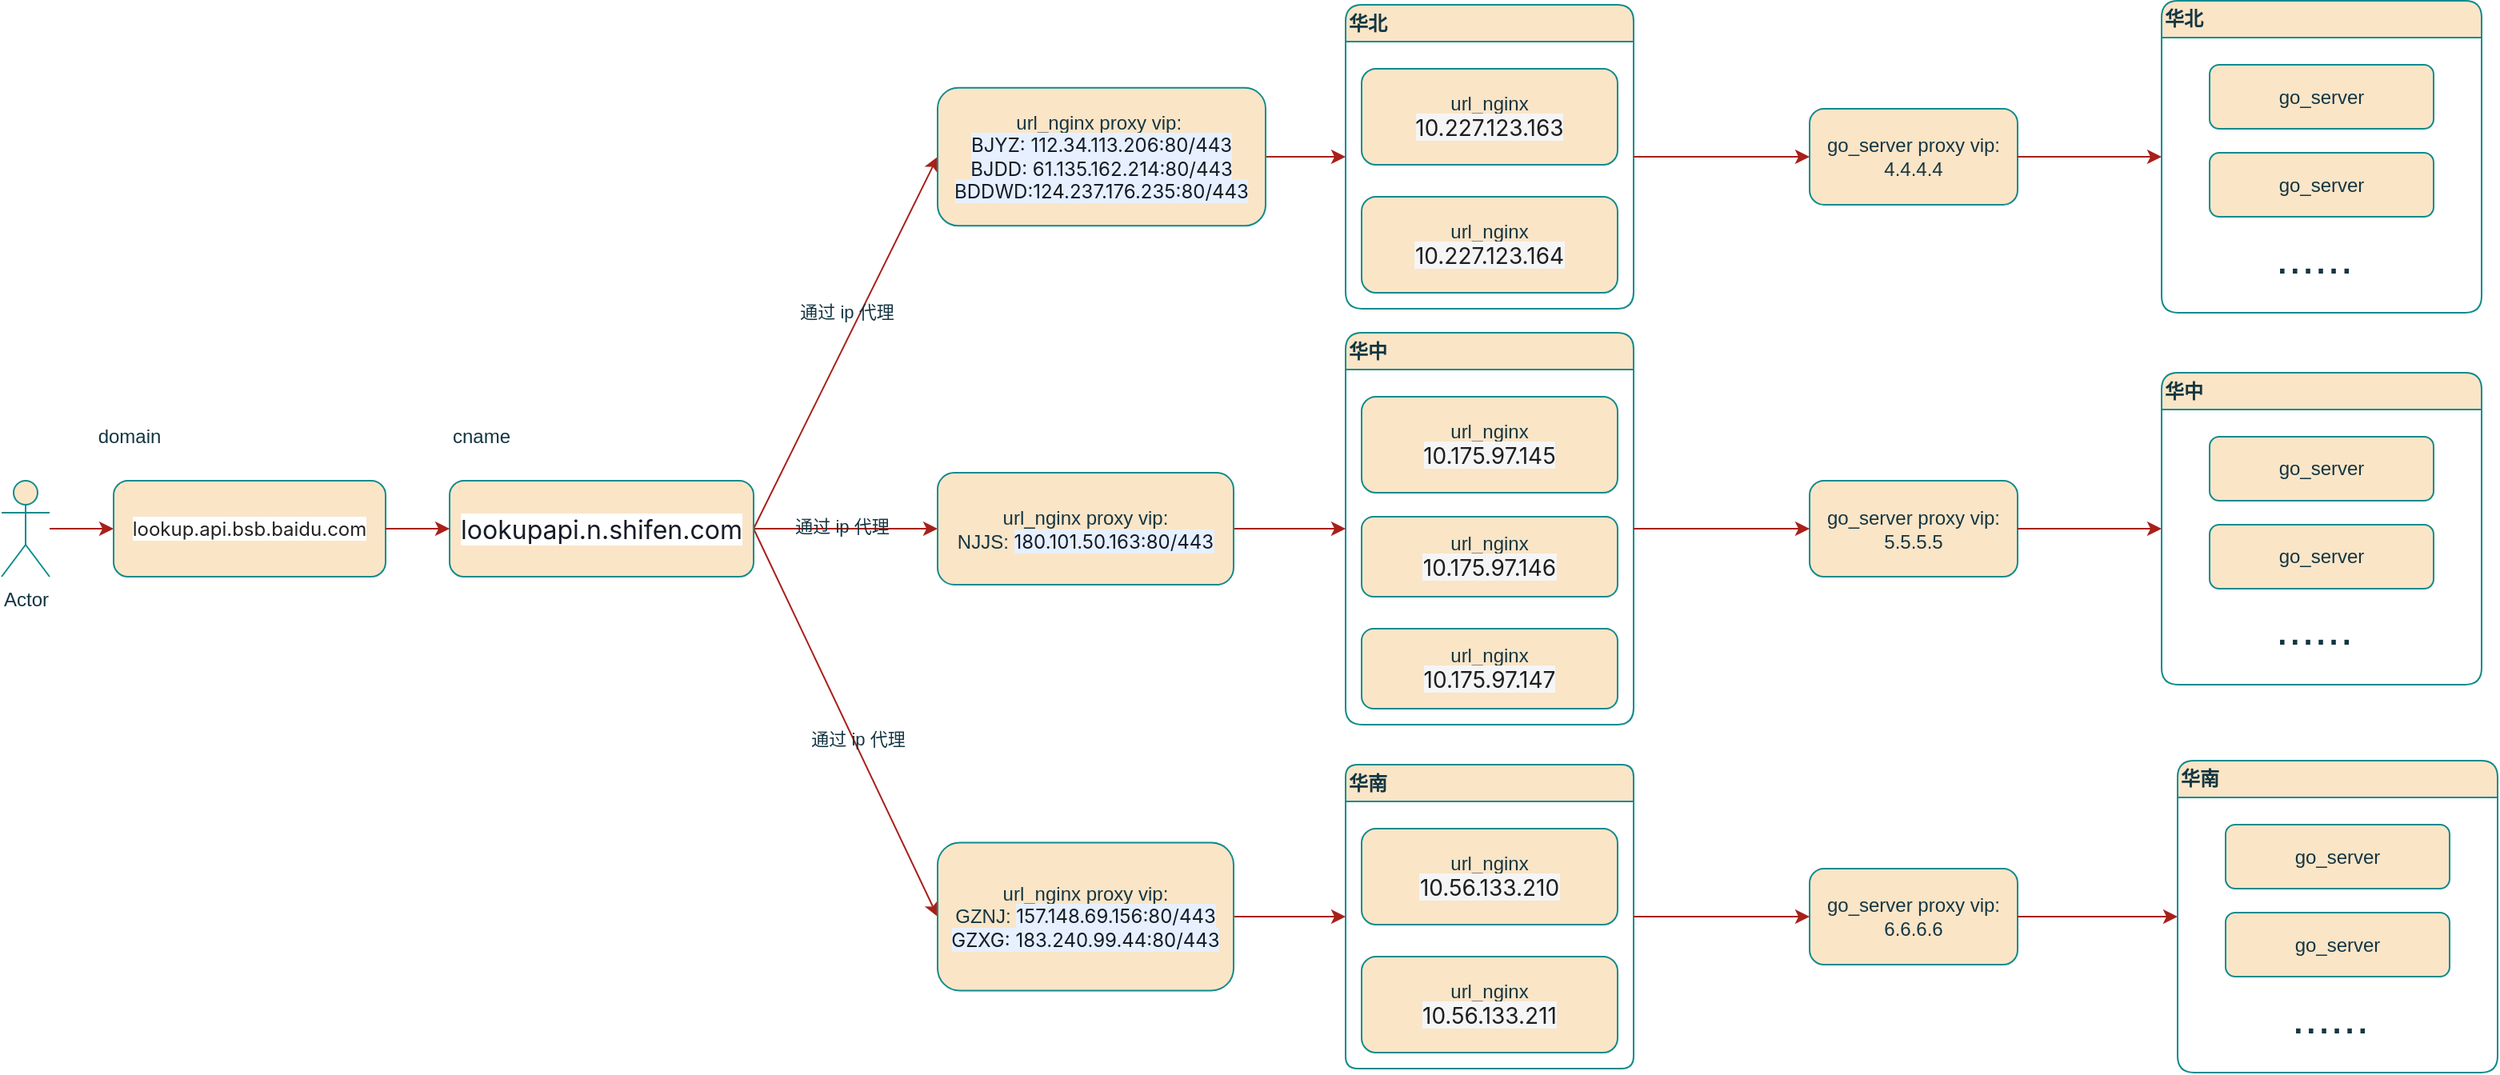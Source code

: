 <mxfile version="24.7.7">
  <diagram name="第 1 页" id="3OlnybCZuQFbsvdLqa09">
    <mxGraphModel dx="1194" dy="755" grid="1" gridSize="10" guides="1" tooltips="1" connect="1" arrows="1" fold="1" page="1" pageScale="1" pageWidth="3300" pageHeight="4681" math="0" shadow="0">
      <root>
        <mxCell id="0" />
        <mxCell id="1" parent="0" />
        <mxCell id="zS4iTFZCfX0krXfUyPuB-29" style="edgeStyle=orthogonalEdgeStyle;rounded=1;orthogonalLoop=1;jettySize=auto;html=1;entryX=0;entryY=0.5;entryDx=0;entryDy=0;labelBackgroundColor=none;strokeColor=#A8201A;fontColor=default;" edge="1" parent="1" source="zS4iTFZCfX0krXfUyPuB-2" target="zS4iTFZCfX0krXfUyPuB-3">
          <mxGeometry relative="1" as="geometry" />
        </mxCell>
        <mxCell id="zS4iTFZCfX0krXfUyPuB-2" value="Actor" style="shape=umlActor;verticalLabelPosition=bottom;verticalAlign=top;html=1;outlineConnect=0;rounded=1;labelBackgroundColor=none;fillColor=#FAE5C7;strokeColor=#0F8B8D;fontColor=#143642;" vertex="1" parent="1">
          <mxGeometry x="60" y="382.5" width="30" height="60" as="geometry" />
        </mxCell>
        <mxCell id="zS4iTFZCfX0krXfUyPuB-3" value="&lt;span style=&quot;color: rgb(33, 33, 33); font-family: Inter, system-ui, -apple-system, &amp;quot;system-ui&amp;quot;, &amp;quot;Segoe UI&amp;quot;, Roboto, Oxygen, Ubuntu, Cantarell, &amp;quot;Fira Sans&amp;quot;, &amp;quot;Droid Sans&amp;quot;, Helvetica, Arial, sans-serif; text-align: left; white-space-collapse: preserve; background-color: rgb(255, 255, 255);&quot;&gt;lookup.api.bsb.baidu.com&lt;/span&gt;" style="rounded=1;whiteSpace=wrap;html=1;labelBackgroundColor=none;fillColor=#FAE5C7;strokeColor=#0F8B8D;fontColor=#143642;" vertex="1" parent="1">
          <mxGeometry x="130" y="382.5" width="170" height="60" as="geometry" />
        </mxCell>
        <mxCell id="zS4iTFZCfX0krXfUyPuB-12" value="华中" style="swimlane;whiteSpace=wrap;html=1;align=left;rounded=1;labelBackgroundColor=none;fillColor=#FAE5C7;strokeColor=#0F8B8D;fontColor=#143642;" vertex="1" parent="1">
          <mxGeometry x="900" y="290" width="180" height="245" as="geometry" />
        </mxCell>
        <mxCell id="zS4iTFZCfX0krXfUyPuB-13" value="url_nginx&lt;div&gt;&lt;span style=&quot;color: rgba(0, 0, 0, 0.88); font-family: -apple-system, &amp;quot;system-ui&amp;quot;, &amp;quot;Segoe UI&amp;quot;, Roboto, &amp;quot;Helvetica Neue&amp;quot;, Arial, &amp;quot;Noto Sans&amp;quot;, sans-serif, &amp;quot;Apple Color Emoji&amp;quot;, &amp;quot;Segoe UI Emoji&amp;quot;, &amp;quot;Segoe UI Symbol&amp;quot;, &amp;quot;Noto Color Emoji&amp;quot;; font-size: 14px; text-align: start; background-color: rgb(245, 245, 245);&quot;&gt;10.175.97.145&lt;/span&gt;&lt;br&gt;&lt;/div&gt;" style="rounded=1;whiteSpace=wrap;html=1;labelBackgroundColor=none;fillColor=#FAE5C7;strokeColor=#0F8B8D;fontColor=#143642;" vertex="1" parent="zS4iTFZCfX0krXfUyPuB-12">
          <mxGeometry x="10" y="40" width="160" height="60" as="geometry" />
        </mxCell>
        <mxCell id="zS4iTFZCfX0krXfUyPuB-14" value="url_nginx&lt;div&gt;&lt;span style=&quot;color: rgba(0, 0, 0, 0.88); font-family: -apple-system, &amp;quot;system-ui&amp;quot;, &amp;quot;Segoe UI&amp;quot;, Roboto, &amp;quot;Helvetica Neue&amp;quot;, Arial, &amp;quot;Noto Sans&amp;quot;, sans-serif, &amp;quot;Apple Color Emoji&amp;quot;, &amp;quot;Segoe UI Emoji&amp;quot;, &amp;quot;Segoe UI Symbol&amp;quot;, &amp;quot;Noto Color Emoji&amp;quot;; font-size: 14px; text-align: start; background-color: rgb(245, 245, 245);&quot;&gt;10.175.97.146&lt;/span&gt;&lt;br&gt;&lt;/div&gt;" style="rounded=1;whiteSpace=wrap;html=1;labelBackgroundColor=none;fillColor=#FAE5C7;strokeColor=#0F8B8D;fontColor=#143642;" vertex="1" parent="zS4iTFZCfX0krXfUyPuB-12">
          <mxGeometry x="10" y="115" width="160" height="50" as="geometry" />
        </mxCell>
        <mxCell id="zS4iTFZCfX0krXfUyPuB-84" value="url_nginx&lt;div&gt;&lt;span style=&quot;color: rgba(0, 0, 0, 0.88); font-family: -apple-system, &amp;quot;system-ui&amp;quot;, &amp;quot;Segoe UI&amp;quot;, Roboto, &amp;quot;Helvetica Neue&amp;quot;, Arial, &amp;quot;Noto Sans&amp;quot;, sans-serif, &amp;quot;Apple Color Emoji&amp;quot;, &amp;quot;Segoe UI Emoji&amp;quot;, &amp;quot;Segoe UI Symbol&amp;quot;, &amp;quot;Noto Color Emoji&amp;quot;; font-size: 14px; text-align: start; background-color: rgb(245, 245, 245);&quot;&gt;10.175.97.147&lt;/span&gt;&lt;br&gt;&lt;/div&gt;" style="rounded=1;whiteSpace=wrap;html=1;labelBackgroundColor=none;fillColor=#FAE5C7;strokeColor=#0F8B8D;fontColor=#143642;" vertex="1" parent="zS4iTFZCfX0krXfUyPuB-12">
          <mxGeometry x="10" y="185" width="160" height="50" as="geometry" />
        </mxCell>
        <mxCell id="zS4iTFZCfX0krXfUyPuB-18" value="华南" style="swimlane;whiteSpace=wrap;html=1;align=left;horizontal=1;rounded=1;labelBackgroundColor=none;fillColor=#FAE5C7;strokeColor=#0F8B8D;fontColor=#143642;arcSize=11;" vertex="1" parent="1">
          <mxGeometry x="900" y="560" width="180" height="190" as="geometry" />
        </mxCell>
        <mxCell id="zS4iTFZCfX0krXfUyPuB-19" value="url_nginx&lt;div&gt;&lt;span style=&quot;color: rgba(0, 0, 0, 0.88); font-family: -apple-system, &amp;quot;system-ui&amp;quot;, &amp;quot;Segoe UI&amp;quot;, Roboto, &amp;quot;Helvetica Neue&amp;quot;, Arial, &amp;quot;Noto Sans&amp;quot;, sans-serif, &amp;quot;Apple Color Emoji&amp;quot;, &amp;quot;Segoe UI Emoji&amp;quot;, &amp;quot;Segoe UI Symbol&amp;quot;, &amp;quot;Noto Color Emoji&amp;quot;; font-size: 14px; text-align: start; background-color: rgb(245, 245, 245);&quot;&gt;10.56.133.210&lt;/span&gt;&lt;br&gt;&lt;/div&gt;" style="rounded=1;whiteSpace=wrap;html=1;labelBackgroundColor=none;fillColor=#FAE5C7;strokeColor=#0F8B8D;fontColor=#143642;" vertex="1" parent="zS4iTFZCfX0krXfUyPuB-18">
          <mxGeometry x="10" y="40" width="160" height="60" as="geometry" />
        </mxCell>
        <mxCell id="zS4iTFZCfX0krXfUyPuB-20" value="url_nginx&lt;div&gt;&lt;span style=&quot;color: rgba(0, 0, 0, 0.88); font-family: -apple-system, &amp;quot;system-ui&amp;quot;, &amp;quot;Segoe UI&amp;quot;, Roboto, &amp;quot;Helvetica Neue&amp;quot;, Arial, &amp;quot;Noto Sans&amp;quot;, sans-serif, &amp;quot;Apple Color Emoji&amp;quot;, &amp;quot;Segoe UI Emoji&amp;quot;, &amp;quot;Segoe UI Symbol&amp;quot;, &amp;quot;Noto Color Emoji&amp;quot;; font-size: 14px; text-align: start; background-color: rgb(245, 245, 245);&quot;&gt;10.56.133.211&lt;/span&gt;&lt;br&gt;&lt;/div&gt;" style="rounded=1;whiteSpace=wrap;html=1;labelBackgroundColor=none;fillColor=#FAE5C7;strokeColor=#0F8B8D;fontColor=#143642;" vertex="1" parent="zS4iTFZCfX0krXfUyPuB-18">
          <mxGeometry x="10" y="120" width="160" height="60" as="geometry" />
        </mxCell>
        <mxCell id="zS4iTFZCfX0krXfUyPuB-21" value="华北" style="swimlane;whiteSpace=wrap;html=1;align=left;rounded=1;labelBackgroundColor=none;fillColor=#FAE5C7;strokeColor=#0F8B8D;fontColor=#143642;" vertex="1" parent="1">
          <mxGeometry x="900" y="85" width="180" height="190" as="geometry">
            <mxRectangle x="640" y="90" width="130" height="30" as="alternateBounds" />
          </mxGeometry>
        </mxCell>
        <mxCell id="zS4iTFZCfX0krXfUyPuB-22" value="url_nginx&lt;div&gt;&lt;span style=&quot;color: rgba(0, 0, 0, 0.88); font-family: -apple-system, &amp;quot;system-ui&amp;quot;, &amp;quot;Segoe UI&amp;quot;, Roboto, &amp;quot;Helvetica Neue&amp;quot;, Arial, &amp;quot;Noto Sans&amp;quot;, sans-serif, &amp;quot;Apple Color Emoji&amp;quot;, &amp;quot;Segoe UI Emoji&amp;quot;, &amp;quot;Segoe UI Symbol&amp;quot;, &amp;quot;Noto Color Emoji&amp;quot;; font-size: 14px; text-align: start; background-color: rgb(245, 245, 245);&quot;&gt;10.227.123.163&lt;/span&gt;&lt;/div&gt;" style="rounded=1;whiteSpace=wrap;html=1;labelBackgroundColor=none;fillColor=#FAE5C7;strokeColor=#0F8B8D;fontColor=#143642;" vertex="1" parent="zS4iTFZCfX0krXfUyPuB-21">
          <mxGeometry x="10" y="40" width="160" height="60" as="geometry" />
        </mxCell>
        <mxCell id="zS4iTFZCfX0krXfUyPuB-23" value="url_nginx&lt;div&gt;&lt;span style=&quot;color: rgba(0, 0, 0, 0.88); font-family: -apple-system, &amp;quot;system-ui&amp;quot;, &amp;quot;Segoe UI&amp;quot;, Roboto, &amp;quot;Helvetica Neue&amp;quot;, Arial, &amp;quot;Noto Sans&amp;quot;, sans-serif, &amp;quot;Apple Color Emoji&amp;quot;, &amp;quot;Segoe UI Emoji&amp;quot;, &amp;quot;Segoe UI Symbol&amp;quot;, &amp;quot;Noto Color Emoji&amp;quot;; font-size: 14px; text-align: start; background-color: rgb(245, 245, 245);&quot;&gt;10.227.123.164&lt;/span&gt;&lt;br&gt;&lt;/div&gt;" style="rounded=1;whiteSpace=wrap;html=1;labelBackgroundColor=none;fillColor=#FAE5C7;strokeColor=#0F8B8D;fontColor=#143642;" vertex="1" parent="zS4iTFZCfX0krXfUyPuB-21">
          <mxGeometry x="10" y="120" width="160" height="60" as="geometry" />
        </mxCell>
        <mxCell id="zS4iTFZCfX0krXfUyPuB-24" value="" style="endArrow=classic;html=1;rounded=1;exitX=1;exitY=0.5;exitDx=0;exitDy=0;entryX=0;entryY=0.5;entryDx=0;entryDy=0;labelBackgroundColor=none;strokeColor=#A8201A;fontColor=default;" edge="1" parent="1" source="zS4iTFZCfX0krXfUyPuB-79" target="zS4iTFZCfX0krXfUyPuB-50">
          <mxGeometry width="50" height="50" relative="1" as="geometry">
            <mxPoint x="510" y="560" as="sourcePoint" />
            <mxPoint x="800" y="340" as="targetPoint" />
          </mxGeometry>
        </mxCell>
        <mxCell id="zS4iTFZCfX0krXfUyPuB-31" value="通过 ip 代理" style="edgeLabel;html=1;align=center;verticalAlign=middle;resizable=0;points=[];rounded=1;labelBackgroundColor=none;fontColor=#143642;" vertex="1" connectable="0" parent="zS4iTFZCfX0krXfUyPuB-24">
          <mxGeometry x="-0.06" y="1" relative="1" as="geometry">
            <mxPoint x="5" y="-26" as="offset" />
          </mxGeometry>
        </mxCell>
        <mxCell id="zS4iTFZCfX0krXfUyPuB-25" value="" style="endArrow=classic;html=1;rounded=1;entryX=0;entryY=0.5;entryDx=0;entryDy=0;exitX=1;exitY=0.5;exitDx=0;exitDy=0;labelBackgroundColor=none;strokeColor=#A8201A;fontColor=default;" edge="1" parent="1" source="zS4iTFZCfX0krXfUyPuB-79" target="zS4iTFZCfX0krXfUyPuB-52">
          <mxGeometry width="50" height="50" relative="1" as="geometry">
            <mxPoint x="480" y="410" as="sourcePoint" />
            <mxPoint x="890" y="400" as="targetPoint" />
          </mxGeometry>
        </mxCell>
        <mxCell id="zS4iTFZCfX0krXfUyPuB-32" value="通过 ip 代理" style="edgeLabel;html=1;align=center;verticalAlign=middle;resizable=0;points=[];rounded=1;labelBackgroundColor=none;fontColor=#143642;" vertex="1" connectable="0" parent="zS4iTFZCfX0krXfUyPuB-25">
          <mxGeometry x="-0.05" y="2" relative="1" as="geometry">
            <mxPoint as="offset" />
          </mxGeometry>
        </mxCell>
        <mxCell id="zS4iTFZCfX0krXfUyPuB-26" value="" style="endArrow=classic;html=1;rounded=1;entryX=0;entryY=0.5;entryDx=0;entryDy=0;exitX=1;exitY=0.5;exitDx=0;exitDy=0;labelBackgroundColor=none;strokeColor=#A8201A;fontColor=default;" edge="1" parent="1" source="zS4iTFZCfX0krXfUyPuB-79" target="zS4iTFZCfX0krXfUyPuB-53">
          <mxGeometry width="50" height="50" relative="1" as="geometry">
            <mxPoint x="490" y="380" as="sourcePoint" />
            <mxPoint x="660" y="205" as="targetPoint" />
          </mxGeometry>
        </mxCell>
        <mxCell id="zS4iTFZCfX0krXfUyPuB-33" value="通过 ip 代理" style="edgeLabel;html=1;align=center;verticalAlign=middle;resizable=0;points=[];rounded=1;labelBackgroundColor=none;fontColor=#143642;" vertex="1" connectable="0" parent="zS4iTFZCfX0krXfUyPuB-26">
          <mxGeometry x="0.089" y="2" relative="1" as="geometry">
            <mxPoint as="offset" />
          </mxGeometry>
        </mxCell>
        <mxCell id="zS4iTFZCfX0krXfUyPuB-35" value="华北&amp;nbsp;" style="swimlane;whiteSpace=wrap;html=1;align=left;rounded=1;labelBackgroundColor=none;fillColor=#FAE5C7;strokeColor=#0F8B8D;fontColor=#143642;" vertex="1" parent="1">
          <mxGeometry x="1410" y="82.5" width="200" height="195" as="geometry">
            <mxRectangle x="640" y="90" width="130" height="30" as="alternateBounds" />
          </mxGeometry>
        </mxCell>
        <mxCell id="zS4iTFZCfX0krXfUyPuB-36" value="go_server" style="rounded=1;whiteSpace=wrap;html=1;labelBackgroundColor=none;fillColor=#FAE5C7;strokeColor=#0F8B8D;fontColor=#143642;" vertex="1" parent="zS4iTFZCfX0krXfUyPuB-35">
          <mxGeometry x="30" y="40" width="140" height="40" as="geometry" />
        </mxCell>
        <mxCell id="zS4iTFZCfX0krXfUyPuB-37" value="go_server" style="rounded=1;whiteSpace=wrap;html=1;labelBackgroundColor=none;fillColor=#FAE5C7;strokeColor=#0F8B8D;fontColor=#143642;" vertex="1" parent="zS4iTFZCfX0krXfUyPuB-35">
          <mxGeometry x="30" y="95" width="140" height="40" as="geometry" />
        </mxCell>
        <mxCell id="zS4iTFZCfX0krXfUyPuB-69" value="&lt;font style=&quot;font-size: 29px;&quot;&gt;......&lt;/font&gt;" style="text;html=1;align=center;verticalAlign=middle;resizable=0;points=[];autosize=1;strokeColor=none;fillColor=none;fontColor=#143642;" vertex="1" parent="zS4iTFZCfX0krXfUyPuB-35">
          <mxGeometry x="60" y="135" width="70" height="50" as="geometry" />
        </mxCell>
        <mxCell id="zS4iTFZCfX0krXfUyPuB-51" style="edgeStyle=orthogonalEdgeStyle;rounded=1;orthogonalLoop=1;jettySize=auto;html=1;exitX=1;exitY=0.5;exitDx=0;exitDy=0;entryX=0;entryY=0.5;entryDx=0;entryDy=0;labelBackgroundColor=none;strokeColor=#A8201A;fontColor=default;" edge="1" parent="1" source="zS4iTFZCfX0krXfUyPuB-50" target="zS4iTFZCfX0krXfUyPuB-21">
          <mxGeometry relative="1" as="geometry" />
        </mxCell>
        <mxCell id="zS4iTFZCfX0krXfUyPuB-50" value="url_nginx proxy vip:&amp;nbsp;&lt;div&gt;&lt;span style=&quot;color: rgb(21, 27, 38); font-family: -apple-system, &amp;quot;system-ui&amp;quot;, &amp;quot;Segoe UI&amp;quot;, &amp;quot;Helvetica Neue&amp;quot;, Arial, &amp;quot;PingFang SC&amp;quot;, &amp;quot;Hiragino Sans GB&amp;quot;, &amp;quot;Microsoft YaHei&amp;quot;, 微软雅黑, &amp;quot;sans-serif&amp;quot;, &amp;quot;Apple Color Emoji&amp;quot;, &amp;quot;Segoe UI Emoji&amp;quot;, &amp;quot;Segoe UI Symbol&amp;quot;, &amp;quot;Noto Color Emoji&amp;quot;; text-align: left; background-color: rgb(230, 240, 255);&quot;&gt;BJYZ: 112.34.113.206:80/443&lt;/span&gt;&lt;/div&gt;&lt;div&gt;&lt;span style=&quot;color: rgb(21, 27, 38); font-family: -apple-system, &amp;quot;system-ui&amp;quot;, &amp;quot;Segoe UI&amp;quot;, &amp;quot;Helvetica Neue&amp;quot;, Arial, &amp;quot;PingFang SC&amp;quot;, &amp;quot;Hiragino Sans GB&amp;quot;, &amp;quot;Microsoft YaHei&amp;quot;, 微软雅黑, &amp;quot;sans-serif&amp;quot;, &amp;quot;Apple Color Emoji&amp;quot;, &amp;quot;Segoe UI Emoji&amp;quot;, &amp;quot;Segoe UI Symbol&amp;quot;, &amp;quot;Noto Color Emoji&amp;quot;; text-align: left; background-color: rgb(230, 240, 255);&quot;&gt;BJDD:&amp;nbsp;&lt;/span&gt;&lt;span style=&quot;background-color: rgb(230, 240, 255); color: rgb(21, 27, 38); font-family: -apple-system, &amp;quot;system-ui&amp;quot;, &amp;quot;Segoe UI&amp;quot;, &amp;quot;Helvetica Neue&amp;quot;, Arial, &amp;quot;PingFang SC&amp;quot;, &amp;quot;Hiragino Sans GB&amp;quot;, &amp;quot;Microsoft YaHei&amp;quot;, 微软雅黑, &amp;quot;sans-serif&amp;quot;, &amp;quot;Apple Color Emoji&amp;quot;, &amp;quot;Segoe UI Emoji&amp;quot;, &amp;quot;Segoe UI Symbol&amp;quot;, &amp;quot;Noto Color Emoji&amp;quot;; text-align: left;&quot;&gt;61.135.162.214:80/443&lt;/span&gt;&lt;/div&gt;&lt;div&gt;&lt;span style=&quot;background-color: rgb(230, 240, 255); color: rgb(21, 27, 38); font-family: -apple-system, &amp;quot;system-ui&amp;quot;, &amp;quot;Segoe UI&amp;quot;, &amp;quot;Helvetica Neue&amp;quot;, Arial, &amp;quot;PingFang SC&amp;quot;, &amp;quot;Hiragino Sans GB&amp;quot;, &amp;quot;Microsoft YaHei&amp;quot;, 微软雅黑, &amp;quot;sans-serif&amp;quot;, &amp;quot;Apple Color Emoji&amp;quot;, &amp;quot;Segoe UI Emoji&amp;quot;, &amp;quot;Segoe UI Symbol&amp;quot;, &amp;quot;Noto Color Emoji&amp;quot;; text-align: left;&quot;&gt;BDDWD:&lt;/span&gt;&lt;span style=&quot;background-color: rgb(230, 240, 255); color: rgb(21, 27, 38); font-family: -apple-system, &amp;quot;system-ui&amp;quot;, &amp;quot;Segoe UI&amp;quot;, &amp;quot;Helvetica Neue&amp;quot;, Arial, &amp;quot;PingFang SC&amp;quot;, &amp;quot;Hiragino Sans GB&amp;quot;, &amp;quot;Microsoft YaHei&amp;quot;, 微软雅黑, &amp;quot;sans-serif&amp;quot;, &amp;quot;Apple Color Emoji&amp;quot;, &amp;quot;Segoe UI Emoji&amp;quot;, &amp;quot;Segoe UI Symbol&amp;quot;, &amp;quot;Noto Color Emoji&amp;quot;; text-align: left;&quot;&gt;124.237.176.235:80/443&lt;/span&gt;&lt;/div&gt;" style="rounded=1;whiteSpace=wrap;html=1;labelBackgroundColor=none;fillColor=#FAE5C7;strokeColor=#0F8B8D;fontColor=#143642;" vertex="1" parent="1">
          <mxGeometry x="645" y="136.88" width="205" height="86.25" as="geometry" />
        </mxCell>
        <mxCell id="zS4iTFZCfX0krXfUyPuB-55" style="edgeStyle=orthogonalEdgeStyle;rounded=1;orthogonalLoop=1;jettySize=auto;html=1;exitX=1;exitY=0.5;exitDx=0;exitDy=0;entryX=0;entryY=0.5;entryDx=0;entryDy=0;labelBackgroundColor=none;strokeColor=#A8201A;fontColor=default;" edge="1" parent="1" source="zS4iTFZCfX0krXfUyPuB-52" target="zS4iTFZCfX0krXfUyPuB-12">
          <mxGeometry relative="1" as="geometry" />
        </mxCell>
        <mxCell id="zS4iTFZCfX0krXfUyPuB-52" value="url_nginx proxy vip: NJJS:&amp;nbsp;&lt;span style=&quot;color: rgb(21, 27, 38); font-family: -apple-system, &amp;quot;system-ui&amp;quot;, &amp;quot;Segoe UI&amp;quot;, &amp;quot;Helvetica Neue&amp;quot;, Arial, &amp;quot;PingFang SC&amp;quot;, &amp;quot;Hiragino Sans GB&amp;quot;, &amp;quot;Microsoft YaHei&amp;quot;, 微软雅黑, &amp;quot;sans-serif&amp;quot;, &amp;quot;Apple Color Emoji&amp;quot;, &amp;quot;Segoe UI Emoji&amp;quot;, &amp;quot;Segoe UI Symbol&amp;quot;, &amp;quot;Noto Color Emoji&amp;quot;; text-align: left; background-color: rgb(230, 240, 255);&quot;&gt;180.101.50.163:80/443&lt;/span&gt;" style="rounded=1;whiteSpace=wrap;html=1;labelBackgroundColor=none;fillColor=#FAE5C7;strokeColor=#0F8B8D;fontColor=#143642;" vertex="1" parent="1">
          <mxGeometry x="645" y="377.5" width="185" height="70" as="geometry" />
        </mxCell>
        <mxCell id="zS4iTFZCfX0krXfUyPuB-56" style="edgeStyle=orthogonalEdgeStyle;rounded=1;orthogonalLoop=1;jettySize=auto;html=1;exitX=1;exitY=0.5;exitDx=0;exitDy=0;entryX=0;entryY=0.5;entryDx=0;entryDy=0;labelBackgroundColor=none;strokeColor=#A8201A;fontColor=default;" edge="1" parent="1" source="zS4iTFZCfX0krXfUyPuB-53" target="zS4iTFZCfX0krXfUyPuB-18">
          <mxGeometry relative="1" as="geometry" />
        </mxCell>
        <mxCell id="zS4iTFZCfX0krXfUyPuB-53" value="url_nginx proxy vip: GZNJ:&amp;nbsp;&lt;span style=&quot;color: rgb(21, 27, 38); font-family: -apple-system, &amp;quot;system-ui&amp;quot;, &amp;quot;Segoe UI&amp;quot;, &amp;quot;Helvetica Neue&amp;quot;, Arial, &amp;quot;PingFang SC&amp;quot;, &amp;quot;Hiragino Sans GB&amp;quot;, &amp;quot;Microsoft YaHei&amp;quot;, 微软雅黑, &amp;quot;sans-serif&amp;quot;, &amp;quot;Apple Color Emoji&amp;quot;, &amp;quot;Segoe UI Emoji&amp;quot;, &amp;quot;Segoe UI Symbol&amp;quot;, &amp;quot;Noto Color Emoji&amp;quot;; text-align: left; background-color: rgb(230, 240, 255);&quot;&gt;157.148.69.156:80/443&lt;/span&gt;&lt;div&gt;&lt;span style=&quot;color: rgb(21, 27, 38); font-family: -apple-system, &amp;quot;system-ui&amp;quot;, &amp;quot;Segoe UI&amp;quot;, &amp;quot;Helvetica Neue&amp;quot;, Arial, &amp;quot;PingFang SC&amp;quot;, &amp;quot;Hiragino Sans GB&amp;quot;, &amp;quot;Microsoft YaHei&amp;quot;, 微软雅黑, &amp;quot;sans-serif&amp;quot;, &amp;quot;Apple Color Emoji&amp;quot;, &amp;quot;Segoe UI Emoji&amp;quot;, &amp;quot;Segoe UI Symbol&amp;quot;, &amp;quot;Noto Color Emoji&amp;quot;; text-align: left; background-color: rgb(230, 240, 255);&quot;&gt;GZXG:&amp;nbsp;&lt;/span&gt;&lt;span style=&quot;background-color: rgb(230, 240, 255); color: rgb(21, 27, 38); font-family: -apple-system, &amp;quot;system-ui&amp;quot;, &amp;quot;Segoe UI&amp;quot;, &amp;quot;Helvetica Neue&amp;quot;, Arial, &amp;quot;PingFang SC&amp;quot;, &amp;quot;Hiragino Sans GB&amp;quot;, &amp;quot;Microsoft YaHei&amp;quot;, 微软雅黑, &amp;quot;sans-serif&amp;quot;, &amp;quot;Apple Color Emoji&amp;quot;, &amp;quot;Segoe UI Emoji&amp;quot;, &amp;quot;Segoe UI Symbol&amp;quot;, &amp;quot;Noto Color Emoji&amp;quot;; text-align: left;&quot;&gt;183.240.99.44:80/443&lt;/span&gt;&lt;/div&gt;" style="rounded=1;whiteSpace=wrap;html=1;labelBackgroundColor=none;fillColor=#FAE5C7;strokeColor=#0F8B8D;fontColor=#143642;" vertex="1" parent="1">
          <mxGeometry x="645" y="608.75" width="185" height="92.5" as="geometry" />
        </mxCell>
        <mxCell id="zS4iTFZCfX0krXfUyPuB-57" value="go_server proxy vip: 4.4.4.4" style="rounded=1;whiteSpace=wrap;html=1;labelBackgroundColor=none;fillColor=#FAE5C7;strokeColor=#0F8B8D;fontColor=#143642;" vertex="1" parent="1">
          <mxGeometry x="1190" y="150" width="130" height="60" as="geometry" />
        </mxCell>
        <mxCell id="zS4iTFZCfX0krXfUyPuB-58" value="go_server proxy vip: 5.5.5.5" style="rounded=1;whiteSpace=wrap;html=1;labelBackgroundColor=none;fillColor=#FAE5C7;strokeColor=#0F8B8D;fontColor=#143642;" vertex="1" parent="1">
          <mxGeometry x="1190" y="382.5" width="130" height="60" as="geometry" />
        </mxCell>
        <mxCell id="zS4iTFZCfX0krXfUyPuB-59" value="go_server proxy vip: 6.6.6.6" style="rounded=1;whiteSpace=wrap;html=1;labelBackgroundColor=none;fillColor=#FAE5C7;strokeColor=#0F8B8D;fontColor=#143642;" vertex="1" parent="1">
          <mxGeometry x="1190" y="625" width="130" height="60" as="geometry" />
        </mxCell>
        <mxCell id="zS4iTFZCfX0krXfUyPuB-63" value="" style="endArrow=classic;html=1;rounded=0;strokeColor=#A8201A;fontColor=#143642;fillColor=#FAE5C7;exitX=1;exitY=0.5;exitDx=0;exitDy=0;entryX=0;entryY=0.5;entryDx=0;entryDy=0;" edge="1" parent="1" source="zS4iTFZCfX0krXfUyPuB-21" target="zS4iTFZCfX0krXfUyPuB-57">
          <mxGeometry width="50" height="50" relative="1" as="geometry">
            <mxPoint x="1230" y="80" as="sourcePoint" />
            <mxPoint x="1280" y="30" as="targetPoint" />
          </mxGeometry>
        </mxCell>
        <mxCell id="zS4iTFZCfX0krXfUyPuB-64" value="" style="endArrow=classic;html=1;rounded=0;strokeColor=#A8201A;fontColor=#143642;fillColor=#FAE5C7;exitX=1;exitY=0.5;exitDx=0;exitDy=0;entryX=0;entryY=0.5;entryDx=0;entryDy=0;" edge="1" parent="1" source="zS4iTFZCfX0krXfUyPuB-12" target="zS4iTFZCfX0krXfUyPuB-58">
          <mxGeometry width="50" height="50" relative="1" as="geometry">
            <mxPoint x="1090" y="190" as="sourcePoint" />
            <mxPoint x="1200" y="190" as="targetPoint" />
          </mxGeometry>
        </mxCell>
        <mxCell id="zS4iTFZCfX0krXfUyPuB-65" value="" style="endArrow=classic;html=1;rounded=0;strokeColor=#A8201A;fontColor=#143642;fillColor=#FAE5C7;exitX=1;exitY=0.5;exitDx=0;exitDy=0;entryX=0;entryY=0.5;entryDx=0;entryDy=0;" edge="1" parent="1" source="zS4iTFZCfX0krXfUyPuB-18" target="zS4iTFZCfX0krXfUyPuB-59">
          <mxGeometry width="50" height="50" relative="1" as="geometry">
            <mxPoint x="1100" y="200" as="sourcePoint" />
            <mxPoint x="1210" y="200" as="targetPoint" />
          </mxGeometry>
        </mxCell>
        <mxCell id="zS4iTFZCfX0krXfUyPuB-66" value="" style="endArrow=classic;html=1;rounded=0;strokeColor=#A8201A;fontColor=#143642;fillColor=#FAE5C7;exitX=1;exitY=0.5;exitDx=0;exitDy=0;entryX=0;entryY=0.5;entryDx=0;entryDy=0;" edge="1" parent="1" source="zS4iTFZCfX0krXfUyPuB-57" target="zS4iTFZCfX0krXfUyPuB-35">
          <mxGeometry width="50" height="50" relative="1" as="geometry">
            <mxPoint x="1330" y="80" as="sourcePoint" />
            <mxPoint x="1380" y="30" as="targetPoint" />
          </mxGeometry>
        </mxCell>
        <mxCell id="zS4iTFZCfX0krXfUyPuB-67" value="" style="endArrow=classic;html=1;rounded=0;strokeColor=#A8201A;fontColor=#143642;fillColor=#FAE5C7;exitX=1;exitY=0.5;exitDx=0;exitDy=0;entryX=0;entryY=0.5;entryDx=0;entryDy=0;" edge="1" parent="1" source="zS4iTFZCfX0krXfUyPuB-58" target="zS4iTFZCfX0krXfUyPuB-70">
          <mxGeometry width="50" height="50" relative="1" as="geometry">
            <mxPoint x="1220" y="290" as="sourcePoint" />
            <mxPoint x="1460" y="400" as="targetPoint" />
          </mxGeometry>
        </mxCell>
        <mxCell id="zS4iTFZCfX0krXfUyPuB-68" value="" style="endArrow=classic;html=1;rounded=0;strokeColor=#A8201A;fontColor=#143642;fillColor=#FAE5C7;exitX=1;exitY=0.5;exitDx=0;exitDy=0;entryX=0;entryY=0.5;entryDx=0;entryDy=0;" edge="1" parent="1" source="zS4iTFZCfX0krXfUyPuB-59" target="zS4iTFZCfX0krXfUyPuB-74">
          <mxGeometry width="50" height="50" relative="1" as="geometry">
            <mxPoint x="1270" y="720" as="sourcePoint" />
            <mxPoint x="1460" y="625" as="targetPoint" />
          </mxGeometry>
        </mxCell>
        <mxCell id="zS4iTFZCfX0krXfUyPuB-70" value="华中" style="swimlane;whiteSpace=wrap;html=1;align=left;rounded=1;labelBackgroundColor=none;fillColor=#FAE5C7;strokeColor=#0F8B8D;fontColor=#143642;" vertex="1" parent="1">
          <mxGeometry x="1410" y="315" width="200" height="195" as="geometry">
            <mxRectangle x="640" y="90" width="130" height="30" as="alternateBounds" />
          </mxGeometry>
        </mxCell>
        <mxCell id="zS4iTFZCfX0krXfUyPuB-71" value="go_server" style="rounded=1;whiteSpace=wrap;html=1;labelBackgroundColor=none;fillColor=#FAE5C7;strokeColor=#0F8B8D;fontColor=#143642;" vertex="1" parent="zS4iTFZCfX0krXfUyPuB-70">
          <mxGeometry x="30" y="40" width="140" height="40" as="geometry" />
        </mxCell>
        <mxCell id="zS4iTFZCfX0krXfUyPuB-72" value="go_server" style="rounded=1;whiteSpace=wrap;html=1;labelBackgroundColor=none;fillColor=#FAE5C7;strokeColor=#0F8B8D;fontColor=#143642;" vertex="1" parent="zS4iTFZCfX0krXfUyPuB-70">
          <mxGeometry x="30" y="95" width="140" height="40" as="geometry" />
        </mxCell>
        <mxCell id="zS4iTFZCfX0krXfUyPuB-73" value="&lt;font style=&quot;font-size: 29px;&quot;&gt;......&lt;/font&gt;" style="text;html=1;align=center;verticalAlign=middle;resizable=0;points=[];autosize=1;strokeColor=none;fillColor=none;fontColor=#143642;" vertex="1" parent="zS4iTFZCfX0krXfUyPuB-70">
          <mxGeometry x="60" y="135" width="70" height="50" as="geometry" />
        </mxCell>
        <mxCell id="zS4iTFZCfX0krXfUyPuB-74" value="华南" style="swimlane;whiteSpace=wrap;html=1;align=left;rounded=1;labelBackgroundColor=none;fillColor=#FAE5C7;strokeColor=#0F8B8D;fontColor=#143642;" vertex="1" parent="1">
          <mxGeometry x="1420" y="557.5" width="200" height="195" as="geometry">
            <mxRectangle x="640" y="90" width="130" height="30" as="alternateBounds" />
          </mxGeometry>
        </mxCell>
        <mxCell id="zS4iTFZCfX0krXfUyPuB-75" value="go_server" style="rounded=1;whiteSpace=wrap;html=1;labelBackgroundColor=none;fillColor=#FAE5C7;strokeColor=#0F8B8D;fontColor=#143642;" vertex="1" parent="zS4iTFZCfX0krXfUyPuB-74">
          <mxGeometry x="30" y="40" width="140" height="40" as="geometry" />
        </mxCell>
        <mxCell id="zS4iTFZCfX0krXfUyPuB-76" value="go_server" style="rounded=1;whiteSpace=wrap;html=1;labelBackgroundColor=none;fillColor=#FAE5C7;strokeColor=#0F8B8D;fontColor=#143642;" vertex="1" parent="zS4iTFZCfX0krXfUyPuB-74">
          <mxGeometry x="30" y="95" width="140" height="40" as="geometry" />
        </mxCell>
        <mxCell id="zS4iTFZCfX0krXfUyPuB-77" value="&lt;font style=&quot;font-size: 29px;&quot;&gt;......&lt;/font&gt;" style="text;html=1;align=center;verticalAlign=middle;resizable=0;points=[];autosize=1;strokeColor=none;fillColor=none;fontColor=#143642;" vertex="1" parent="zS4iTFZCfX0krXfUyPuB-74">
          <mxGeometry x="60" y="135" width="70" height="50" as="geometry" />
        </mxCell>
        <mxCell id="zS4iTFZCfX0krXfUyPuB-79" value="&lt;span style=&quot;color: rgb(21, 27, 38); font-family: -apple-system, &amp;quot;system-ui&amp;quot;, &amp;quot;Segoe UI&amp;quot;, &amp;quot;Helvetica Neue&amp;quot;, Arial, &amp;quot;PingFang SC&amp;quot;, &amp;quot;Hiragino Sans GB&amp;quot;, &amp;quot;Microsoft YaHei&amp;quot;, 微软雅黑, &amp;quot;sans-serif&amp;quot;, &amp;quot;Apple Color Emoji&amp;quot;, &amp;quot;Segoe UI Emoji&amp;quot;, &amp;quot;Segoe UI Symbol&amp;quot;, &amp;quot;Noto Color Emoji&amp;quot;; font-size: 16px; background-color: rgb(255, 255, 255);&quot;&gt;lookupapi.n.shifen.com&lt;/span&gt;" style="rounded=1;whiteSpace=wrap;html=1;labelBackgroundColor=none;fillColor=#FAE5C7;strokeColor=#0F8B8D;fontColor=#143642;" vertex="1" parent="1">
          <mxGeometry x="340" y="382.5" width="190" height="60" as="geometry" />
        </mxCell>
        <mxCell id="zS4iTFZCfX0krXfUyPuB-80" value="" style="endArrow=classic;html=1;rounded=0;strokeColor=#A8201A;fontColor=#143642;fillColor=#FAE5C7;exitX=1;exitY=0.5;exitDx=0;exitDy=0;entryX=0;entryY=0.5;entryDx=0;entryDy=0;" edge="1" parent="1" source="zS4iTFZCfX0krXfUyPuB-3" target="zS4iTFZCfX0krXfUyPuB-79">
          <mxGeometry width="50" height="50" relative="1" as="geometry">
            <mxPoint x="560" y="400" as="sourcePoint" />
            <mxPoint x="610" y="350" as="targetPoint" />
          </mxGeometry>
        </mxCell>
        <mxCell id="zS4iTFZCfX0krXfUyPuB-81" value="domain" style="text;html=1;align=center;verticalAlign=middle;whiteSpace=wrap;rounded=0;fontColor=#143642;" vertex="1" parent="1">
          <mxGeometry x="110" y="340" width="60" height="30" as="geometry" />
        </mxCell>
        <mxCell id="zS4iTFZCfX0krXfUyPuB-82" value="cname" style="text;html=1;align=center;verticalAlign=middle;whiteSpace=wrap;rounded=0;fontColor=#143642;" vertex="1" parent="1">
          <mxGeometry x="330" y="340" width="60" height="30" as="geometry" />
        </mxCell>
      </root>
    </mxGraphModel>
  </diagram>
</mxfile>
